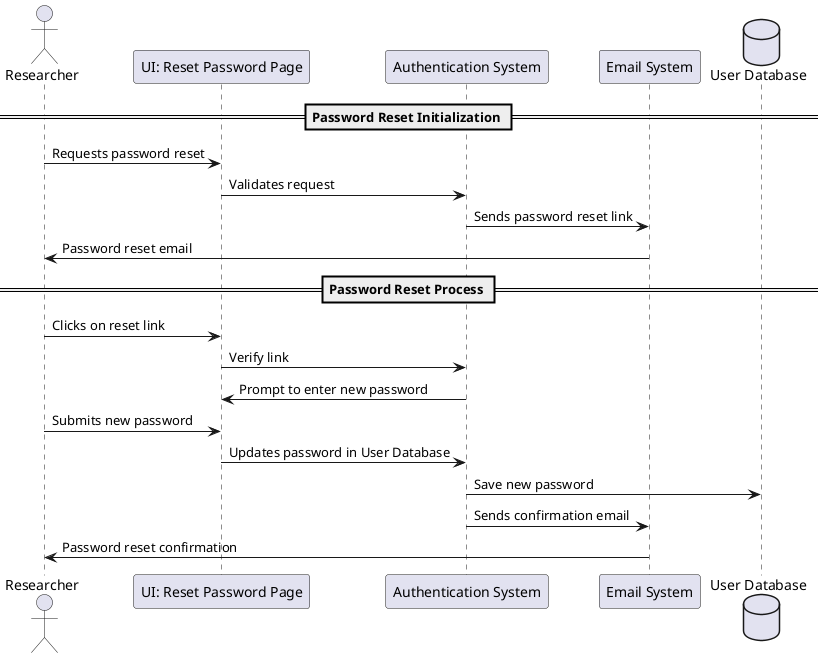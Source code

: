 @startuml

actor "Researcher" as researcher
participant "UI: Reset Password Page" as ui
participant "Authentication System" as auth
participant "Email System" as email
database "User Database" as db

== Password Reset Initialization ==
researcher -> ui: Requests password reset
ui -> auth: Validates request
auth -> email: Sends password reset link
email -> researcher: Password reset email

== Password Reset Process ==
researcher -> ui: Clicks on reset link
ui -> auth: Verify link
auth -> ui: Prompt to enter new password
researcher -> ui: Submits new password
ui -> auth: Updates password in User Database
auth -> db: Save new password
auth -> email: Sends confirmation email
email -> researcher: Password reset confirmation

@enduml